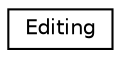 digraph G
{
  edge [fontname="Helvetica",fontsize="10",labelfontname="Helvetica",labelfontsize="10"];
  node [fontname="Helvetica",fontsize="10",shape=record];
  rankdir=LR;
  Node1 [label="Editing",height=0.2,width=0.4,color="black", fillcolor="white", style="filled",URL="$d5/de9/structEditing.html"];
}
